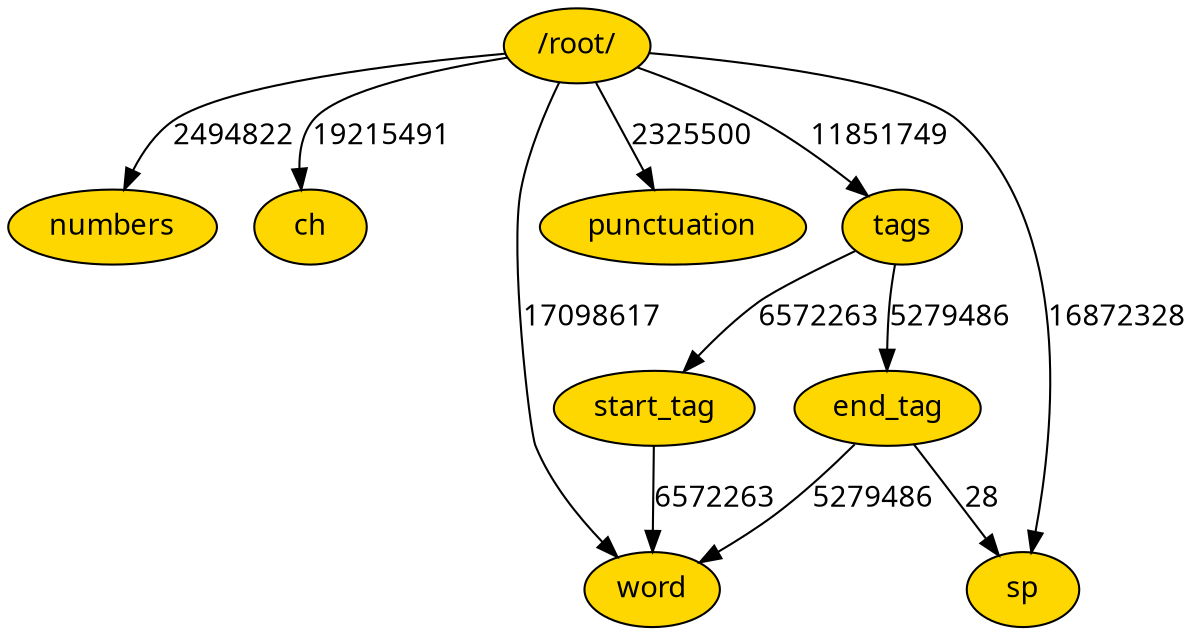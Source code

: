 digraph xml {
node [fillcolor=gold, style=filled, fontname="Monaco"];
"/root/" -> "numbers" [ label = "2494822", fontname="Monaco",  URL="javascript:top.samples(['0-1','59563968-2','121839057-3','187860497-4','240636262-2','304864785-3','363054391-2','417888166-2','467638458-4']);"];
"/root/" -> "ch" [ label = "19215491", fontname="Monaco",  URL="javascript:top.samples(['1-1','52815532-1','113566852-1','187155829-1','241934906-1','328607620-1','385597892-1','443955348-1','483431224-1']);"];
"/root/" -> "word" [ label = "17098617", fontname="Monaco",  URL="javascript:top.samples(['3-3','68265047-6','133747292-5','206755881-3','267316784-7','359595492-4','421184938-1','479462729-1']);"];
"/root/" -> "punctuation" [ label = "2325500", fontname="Monaco",  URL="javascript:top.samples(['6-1','66892806-1','129968958-1','198705217-1','250933082-1','325184732-1','382468184-1','439725904-1']);"];
"start_tag" -> "word" [ label = "6572263", fontname="Monaco",  URL="javascript:top.samples(['12-4','84255629-2','172491665-2','270942351-1','350265820-3','468049908-1']);"];
"tags" -> "start_tag" [ label = "6572263", fontname="Monaco",  URL="javascript:top.samples(['11-6','84255628-4','172491664-4','270942350-18','350265819-32','468049907-38']);"];
"/root/" -> "tags" [ label = "11851749", fontname="Monaco",  URL="javascript:top.samples(['11-6','93923747-56','190964829-24','301876922-6','388215616-30']);"];
"/root/" -> "sp" [ label = "16872328", fontname="Monaco",  URL="javascript:top.samples(['17-1','73034093-1','138119429-5','212310003-5','273352615-1','363597241-21','425632586-5','485983569-1']);"];
"end_tag" -> "word" [ label = "5279486", fontname="Monaco",  URL="javascript:top.samples(['142-5','50286890-2','106259261-3','166496465-3','215642455-1','290159486-1','339439024-1','387675571-3','436611988-2','485381925-1']);"];
"tags" -> "end_tag" [ label = "5279486", fontname="Monaco",  URL="javascript:top.samples(['140-8','50286888-5','106259259-6','166496463-6','215642453-4','290159484-4','339439022-4','387675569-6','436611986-5','485381923-4']);"];
"end_tag" -> "sp" [ label = "28", fontname="Monaco",  URL="javascript:top.samples(['276530498-1','457314953-1','457315332-1','457315701-1','457316061-1','457316649-1','457316807-1']);"];
}
